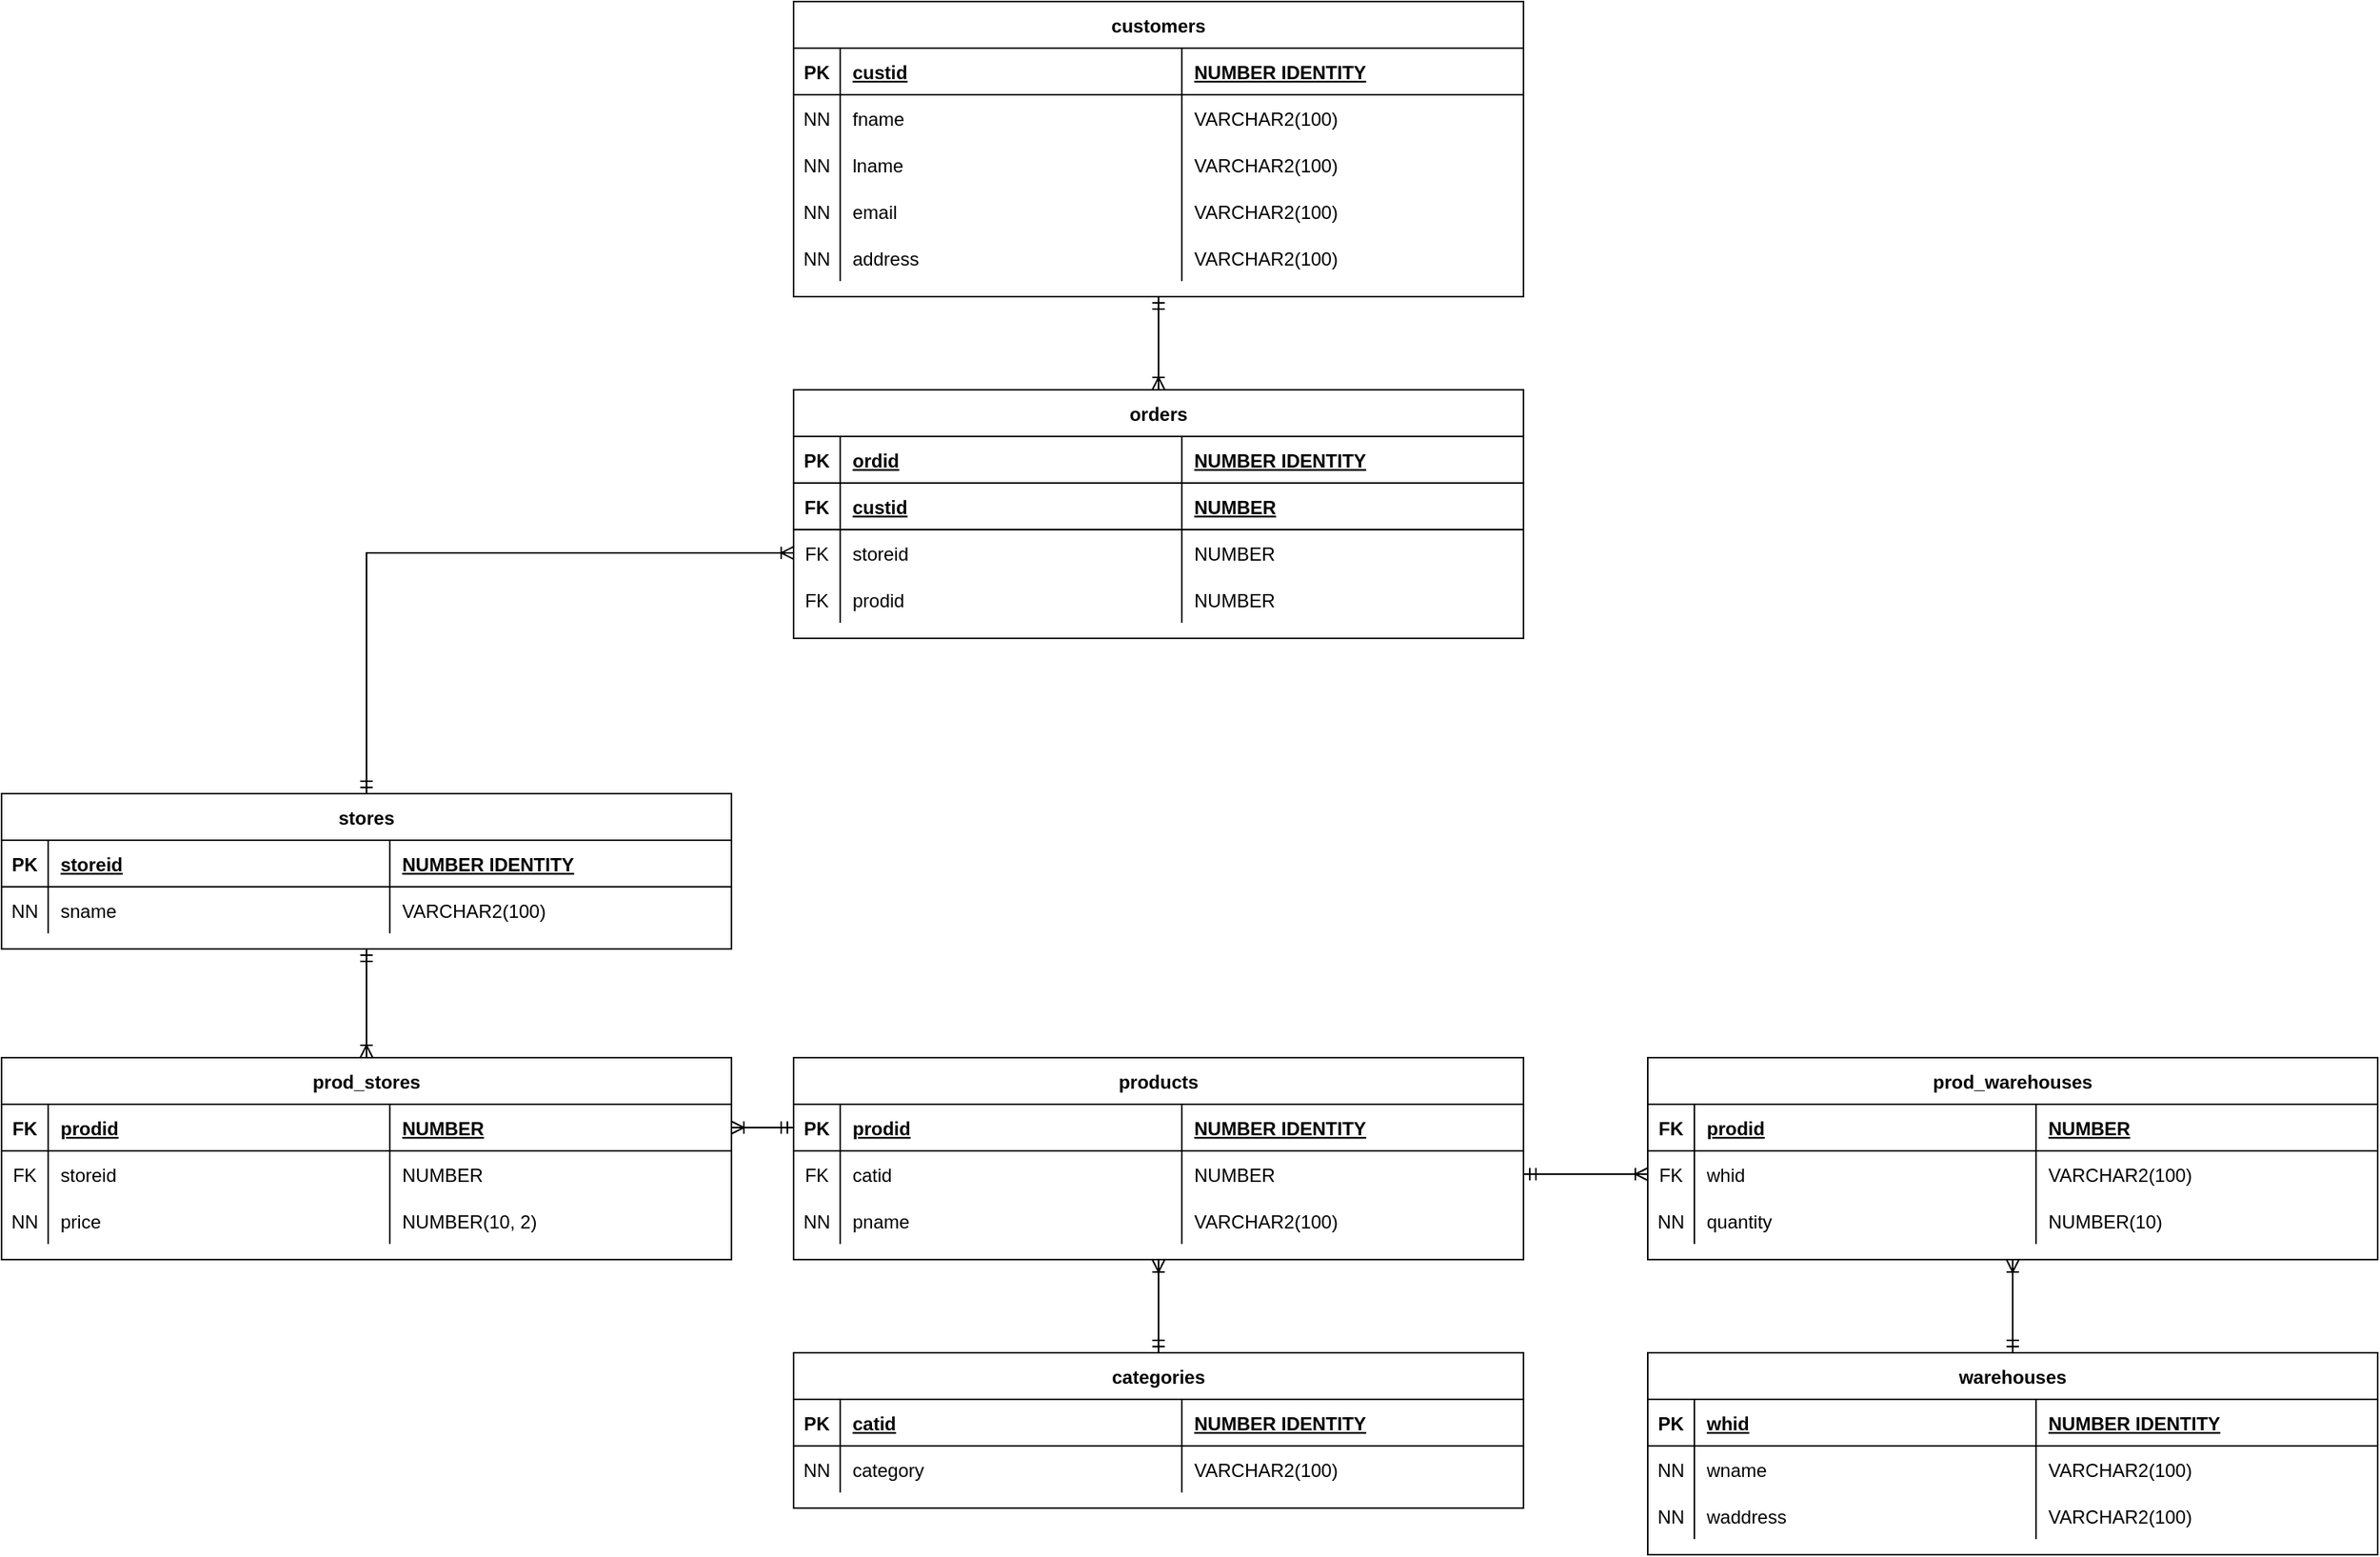 <mxfile version="22.0.8" type="device">
  <diagram id="R2lEEEUBdFMjLlhIrx00" name="Page-1">
    <mxGraphModel dx="2204" dy="1768" grid="1" gridSize="10" guides="1" tooltips="1" connect="1" arrows="1" fold="1" page="1" pageScale="1" pageWidth="850" pageHeight="1100" math="0" shadow="0" extFonts="Permanent Marker^https://fonts.googleapis.com/css?family=Permanent+Marker">
      <root>
        <mxCell id="0" />
        <mxCell id="1" parent="0" />
        <mxCell id="0XuRi4n_2cqAe13QLv23-188" style="edgeStyle=orthogonalEdgeStyle;rounded=0;orthogonalLoop=1;jettySize=auto;html=1;entryX=0.5;entryY=0;entryDx=0;entryDy=0;startArrow=ERmandOne;startFill=0;endArrow=ERoneToMany;endFill=0;" edge="1" parent="1" source="0XuRi4n_2cqAe13QLv23-1" target="0XuRi4n_2cqAe13QLv23-163">
          <mxGeometry relative="1" as="geometry" />
        </mxCell>
        <mxCell id="0XuRi4n_2cqAe13QLv23-1" value="customers" style="shape=table;startSize=30;container=1;collapsible=1;childLayout=tableLayout;fixedRows=1;rowLines=0;fontStyle=1;align=center;resizeLast=1;" vertex="1" parent="1">
          <mxGeometry x="200" y="-390" width="470" height="190" as="geometry" />
        </mxCell>
        <mxCell id="0XuRi4n_2cqAe13QLv23-2" value="" style="shape=partialRectangle;collapsible=0;dropTarget=0;pointerEvents=0;fillColor=none;points=[[0,0.5],[1,0.5]];portConstraint=eastwest;top=0;left=0;right=0;bottom=1;" vertex="1" parent="0XuRi4n_2cqAe13QLv23-1">
          <mxGeometry y="30" width="470" height="30" as="geometry" />
        </mxCell>
        <mxCell id="0XuRi4n_2cqAe13QLv23-3" value="PK" style="shape=partialRectangle;overflow=hidden;connectable=0;fillColor=none;top=0;left=0;bottom=0;right=0;fontStyle=1;" vertex="1" parent="0XuRi4n_2cqAe13QLv23-2">
          <mxGeometry width="30" height="30" as="geometry">
            <mxRectangle width="30" height="30" as="alternateBounds" />
          </mxGeometry>
        </mxCell>
        <mxCell id="0XuRi4n_2cqAe13QLv23-4" value="custid" style="shape=partialRectangle;overflow=hidden;connectable=0;fillColor=none;top=0;left=0;bottom=0;right=0;align=left;spacingLeft=6;fontStyle=5;" vertex="1" parent="0XuRi4n_2cqAe13QLv23-2">
          <mxGeometry x="30" width="220" height="30" as="geometry">
            <mxRectangle width="220" height="30" as="alternateBounds" />
          </mxGeometry>
        </mxCell>
        <mxCell id="0XuRi4n_2cqAe13QLv23-5" value="NUMBER IDENTITY" style="shape=partialRectangle;overflow=hidden;connectable=0;fillColor=none;top=0;left=0;bottom=0;right=0;align=left;spacingLeft=6;fontStyle=5;" vertex="1" parent="0XuRi4n_2cqAe13QLv23-2">
          <mxGeometry x="250" width="220" height="30" as="geometry">
            <mxRectangle width="220" height="30" as="alternateBounds" />
          </mxGeometry>
        </mxCell>
        <mxCell id="0XuRi4n_2cqAe13QLv23-6" value="" style="shape=partialRectangle;collapsible=0;dropTarget=0;pointerEvents=0;fillColor=none;points=[[0,0.5],[1,0.5]];portConstraint=eastwest;top=0;left=0;right=0;bottom=0;" vertex="1" parent="0XuRi4n_2cqAe13QLv23-1">
          <mxGeometry y="60" width="470" height="30" as="geometry" />
        </mxCell>
        <mxCell id="0XuRi4n_2cqAe13QLv23-7" value="NN" style="shape=partialRectangle;overflow=hidden;connectable=0;fillColor=none;top=0;left=0;bottom=0;right=0;" vertex="1" parent="0XuRi4n_2cqAe13QLv23-6">
          <mxGeometry width="30" height="30" as="geometry">
            <mxRectangle width="30" height="30" as="alternateBounds" />
          </mxGeometry>
        </mxCell>
        <mxCell id="0XuRi4n_2cqAe13QLv23-8" value="fname" style="shape=partialRectangle;overflow=hidden;connectable=0;fillColor=none;top=0;left=0;bottom=0;right=0;align=left;spacingLeft=6;" vertex="1" parent="0XuRi4n_2cqAe13QLv23-6">
          <mxGeometry x="30" width="220" height="30" as="geometry">
            <mxRectangle width="220" height="30" as="alternateBounds" />
          </mxGeometry>
        </mxCell>
        <mxCell id="0XuRi4n_2cqAe13QLv23-9" value="VARCHAR2(100)" style="shape=partialRectangle;overflow=hidden;connectable=0;fillColor=none;top=0;left=0;bottom=0;right=0;align=left;spacingLeft=6;" vertex="1" parent="0XuRi4n_2cqAe13QLv23-6">
          <mxGeometry x="250" width="220" height="30" as="geometry">
            <mxRectangle width="220" height="30" as="alternateBounds" />
          </mxGeometry>
        </mxCell>
        <mxCell id="0XuRi4n_2cqAe13QLv23-10" style="shape=partialRectangle;collapsible=0;dropTarget=0;pointerEvents=0;fillColor=none;points=[[0,0.5],[1,0.5]];portConstraint=eastwest;top=0;left=0;right=0;bottom=0;" vertex="1" parent="0XuRi4n_2cqAe13QLv23-1">
          <mxGeometry y="90" width="470" height="30" as="geometry" />
        </mxCell>
        <mxCell id="0XuRi4n_2cqAe13QLv23-11" value="NN" style="shape=partialRectangle;overflow=hidden;connectable=0;fillColor=none;top=0;left=0;bottom=0;right=0;" vertex="1" parent="0XuRi4n_2cqAe13QLv23-10">
          <mxGeometry width="30" height="30" as="geometry">
            <mxRectangle width="30" height="30" as="alternateBounds" />
          </mxGeometry>
        </mxCell>
        <mxCell id="0XuRi4n_2cqAe13QLv23-12" value="lname" style="shape=partialRectangle;overflow=hidden;connectable=0;fillColor=none;top=0;left=0;bottom=0;right=0;align=left;spacingLeft=6;" vertex="1" parent="0XuRi4n_2cqAe13QLv23-10">
          <mxGeometry x="30" width="220" height="30" as="geometry">
            <mxRectangle width="220" height="30" as="alternateBounds" />
          </mxGeometry>
        </mxCell>
        <mxCell id="0XuRi4n_2cqAe13QLv23-13" value="VARCHAR2(100)" style="shape=partialRectangle;overflow=hidden;connectable=0;fillColor=none;top=0;left=0;bottom=0;right=0;align=left;spacingLeft=6;" vertex="1" parent="0XuRi4n_2cqAe13QLv23-10">
          <mxGeometry x="250" width="220" height="30" as="geometry">
            <mxRectangle width="220" height="30" as="alternateBounds" />
          </mxGeometry>
        </mxCell>
        <mxCell id="0XuRi4n_2cqAe13QLv23-14" style="shape=partialRectangle;collapsible=0;dropTarget=0;pointerEvents=0;fillColor=none;points=[[0,0.5],[1,0.5]];portConstraint=eastwest;top=0;left=0;right=0;bottom=0;" vertex="1" parent="0XuRi4n_2cqAe13QLv23-1">
          <mxGeometry y="120" width="470" height="30" as="geometry" />
        </mxCell>
        <mxCell id="0XuRi4n_2cqAe13QLv23-15" value="NN" style="shape=partialRectangle;overflow=hidden;connectable=0;fillColor=none;top=0;left=0;bottom=0;right=0;" vertex="1" parent="0XuRi4n_2cqAe13QLv23-14">
          <mxGeometry width="30" height="30" as="geometry">
            <mxRectangle width="30" height="30" as="alternateBounds" />
          </mxGeometry>
        </mxCell>
        <mxCell id="0XuRi4n_2cqAe13QLv23-16" value="email" style="shape=partialRectangle;overflow=hidden;connectable=0;fillColor=none;top=0;left=0;bottom=0;right=0;align=left;spacingLeft=6;" vertex="1" parent="0XuRi4n_2cqAe13QLv23-14">
          <mxGeometry x="30" width="220" height="30" as="geometry">
            <mxRectangle width="220" height="30" as="alternateBounds" />
          </mxGeometry>
        </mxCell>
        <mxCell id="0XuRi4n_2cqAe13QLv23-17" value="VARCHAR2(100)" style="shape=partialRectangle;overflow=hidden;connectable=0;fillColor=none;top=0;left=0;bottom=0;right=0;align=left;spacingLeft=6;" vertex="1" parent="0XuRi4n_2cqAe13QLv23-14">
          <mxGeometry x="250" width="220" height="30" as="geometry">
            <mxRectangle width="220" height="30" as="alternateBounds" />
          </mxGeometry>
        </mxCell>
        <mxCell id="0XuRi4n_2cqAe13QLv23-18" style="shape=partialRectangle;collapsible=0;dropTarget=0;pointerEvents=0;fillColor=none;points=[[0,0.5],[1,0.5]];portConstraint=eastwest;top=0;left=0;right=0;bottom=0;" vertex="1" parent="0XuRi4n_2cqAe13QLv23-1">
          <mxGeometry y="150" width="470" height="30" as="geometry" />
        </mxCell>
        <mxCell id="0XuRi4n_2cqAe13QLv23-19" value="NN" style="shape=partialRectangle;overflow=hidden;connectable=0;fillColor=none;top=0;left=0;bottom=0;right=0;" vertex="1" parent="0XuRi4n_2cqAe13QLv23-18">
          <mxGeometry width="30" height="30" as="geometry">
            <mxRectangle width="30" height="30" as="alternateBounds" />
          </mxGeometry>
        </mxCell>
        <mxCell id="0XuRi4n_2cqAe13QLv23-20" value="address" style="shape=partialRectangle;overflow=hidden;connectable=0;fillColor=none;top=0;left=0;bottom=0;right=0;align=left;spacingLeft=6;" vertex="1" parent="0XuRi4n_2cqAe13QLv23-18">
          <mxGeometry x="30" width="220" height="30" as="geometry">
            <mxRectangle width="220" height="30" as="alternateBounds" />
          </mxGeometry>
        </mxCell>
        <mxCell id="0XuRi4n_2cqAe13QLv23-21" value="VARCHAR2(100)" style="shape=partialRectangle;overflow=hidden;connectable=0;fillColor=none;top=0;left=0;bottom=0;right=0;align=left;spacingLeft=6;" vertex="1" parent="0XuRi4n_2cqAe13QLv23-18">
          <mxGeometry x="250" width="220" height="30" as="geometry">
            <mxRectangle width="220" height="30" as="alternateBounds" />
          </mxGeometry>
        </mxCell>
        <mxCell id="0XuRi4n_2cqAe13QLv23-22" value="products" style="shape=table;startSize=30;container=1;collapsible=1;childLayout=tableLayout;fixedRows=1;rowLines=0;fontStyle=1;align=center;resizeLast=1;" vertex="1" parent="1">
          <mxGeometry x="200" y="290" width="470" height="130" as="geometry" />
        </mxCell>
        <mxCell id="0XuRi4n_2cqAe13QLv23-23" value="" style="shape=partialRectangle;collapsible=0;dropTarget=0;pointerEvents=0;fillColor=none;points=[[0,0.5],[1,0.5]];portConstraint=eastwest;top=0;left=0;right=0;bottom=1;" vertex="1" parent="0XuRi4n_2cqAe13QLv23-22">
          <mxGeometry y="30" width="470" height="30" as="geometry" />
        </mxCell>
        <mxCell id="0XuRi4n_2cqAe13QLv23-24" value="PK" style="shape=partialRectangle;overflow=hidden;connectable=0;fillColor=none;top=0;left=0;bottom=0;right=0;fontStyle=1;" vertex="1" parent="0XuRi4n_2cqAe13QLv23-23">
          <mxGeometry width="30" height="30" as="geometry">
            <mxRectangle width="30" height="30" as="alternateBounds" />
          </mxGeometry>
        </mxCell>
        <mxCell id="0XuRi4n_2cqAe13QLv23-25" value="prodid" style="shape=partialRectangle;overflow=hidden;connectable=0;fillColor=none;top=0;left=0;bottom=0;right=0;align=left;spacingLeft=6;fontStyle=5;" vertex="1" parent="0XuRi4n_2cqAe13QLv23-23">
          <mxGeometry x="30" width="220" height="30" as="geometry">
            <mxRectangle width="220" height="30" as="alternateBounds" />
          </mxGeometry>
        </mxCell>
        <mxCell id="0XuRi4n_2cqAe13QLv23-26" value="NUMBER IDENTITY" style="shape=partialRectangle;overflow=hidden;connectable=0;fillColor=none;top=0;left=0;bottom=0;right=0;align=left;spacingLeft=6;fontStyle=5;" vertex="1" parent="0XuRi4n_2cqAe13QLv23-23">
          <mxGeometry x="250" width="220" height="30" as="geometry">
            <mxRectangle width="220" height="30" as="alternateBounds" />
          </mxGeometry>
        </mxCell>
        <mxCell id="0XuRi4n_2cqAe13QLv23-27" value="" style="shape=partialRectangle;collapsible=0;dropTarget=0;pointerEvents=0;fillColor=none;points=[[0,0.5],[1,0.5]];portConstraint=eastwest;top=0;left=0;right=0;bottom=0;" vertex="1" parent="0XuRi4n_2cqAe13QLv23-22">
          <mxGeometry y="60" width="470" height="30" as="geometry" />
        </mxCell>
        <mxCell id="0XuRi4n_2cqAe13QLv23-28" value="FK" style="shape=partialRectangle;overflow=hidden;connectable=0;fillColor=none;top=0;left=0;bottom=0;right=0;" vertex="1" parent="0XuRi4n_2cqAe13QLv23-27">
          <mxGeometry width="30" height="30" as="geometry">
            <mxRectangle width="30" height="30" as="alternateBounds" />
          </mxGeometry>
        </mxCell>
        <mxCell id="0XuRi4n_2cqAe13QLv23-29" value="catid" style="shape=partialRectangle;overflow=hidden;connectable=0;fillColor=none;top=0;left=0;bottom=0;right=0;align=left;spacingLeft=6;" vertex="1" parent="0XuRi4n_2cqAe13QLv23-27">
          <mxGeometry x="30" width="220" height="30" as="geometry">
            <mxRectangle width="220" height="30" as="alternateBounds" />
          </mxGeometry>
        </mxCell>
        <mxCell id="0XuRi4n_2cqAe13QLv23-30" value="NUMBER" style="shape=partialRectangle;overflow=hidden;connectable=0;fillColor=none;top=0;left=0;bottom=0;right=0;align=left;spacingLeft=6;" vertex="1" parent="0XuRi4n_2cqAe13QLv23-27">
          <mxGeometry x="250" width="220" height="30" as="geometry">
            <mxRectangle width="220" height="30" as="alternateBounds" />
          </mxGeometry>
        </mxCell>
        <mxCell id="0XuRi4n_2cqAe13QLv23-31" style="shape=partialRectangle;collapsible=0;dropTarget=0;pointerEvents=0;fillColor=none;points=[[0,0.5],[1,0.5]];portConstraint=eastwest;top=0;left=0;right=0;bottom=0;" vertex="1" parent="0XuRi4n_2cqAe13QLv23-22">
          <mxGeometry y="90" width="470" height="30" as="geometry" />
        </mxCell>
        <mxCell id="0XuRi4n_2cqAe13QLv23-32" value="NN" style="shape=partialRectangle;overflow=hidden;connectable=0;fillColor=none;top=0;left=0;bottom=0;right=0;" vertex="1" parent="0XuRi4n_2cqAe13QLv23-31">
          <mxGeometry width="30" height="30" as="geometry">
            <mxRectangle width="30" height="30" as="alternateBounds" />
          </mxGeometry>
        </mxCell>
        <mxCell id="0XuRi4n_2cqAe13QLv23-33" value="pname" style="shape=partialRectangle;overflow=hidden;connectable=0;fillColor=none;top=0;left=0;bottom=0;right=0;align=left;spacingLeft=6;" vertex="1" parent="0XuRi4n_2cqAe13QLv23-31">
          <mxGeometry x="30" width="220" height="30" as="geometry">
            <mxRectangle width="220" height="30" as="alternateBounds" />
          </mxGeometry>
        </mxCell>
        <mxCell id="0XuRi4n_2cqAe13QLv23-34" value="VARCHAR2(100)" style="shape=partialRectangle;overflow=hidden;connectable=0;fillColor=none;top=0;left=0;bottom=0;right=0;align=left;spacingLeft=6;" vertex="1" parent="0XuRi4n_2cqAe13QLv23-31">
          <mxGeometry x="250" width="220" height="30" as="geometry">
            <mxRectangle width="220" height="30" as="alternateBounds" />
          </mxGeometry>
        </mxCell>
        <mxCell id="0XuRi4n_2cqAe13QLv23-43" value="categories" style="shape=table;startSize=30;container=1;collapsible=1;childLayout=tableLayout;fixedRows=1;rowLines=0;fontStyle=1;align=center;resizeLast=1;" vertex="1" parent="1">
          <mxGeometry x="200" y="480" width="470" height="100" as="geometry" />
        </mxCell>
        <mxCell id="0XuRi4n_2cqAe13QLv23-44" value="" style="shape=partialRectangle;collapsible=0;dropTarget=0;pointerEvents=0;fillColor=none;points=[[0,0.5],[1,0.5]];portConstraint=eastwest;top=0;left=0;right=0;bottom=1;" vertex="1" parent="0XuRi4n_2cqAe13QLv23-43">
          <mxGeometry y="30" width="470" height="30" as="geometry" />
        </mxCell>
        <mxCell id="0XuRi4n_2cqAe13QLv23-45" value="PK" style="shape=partialRectangle;overflow=hidden;connectable=0;fillColor=none;top=0;left=0;bottom=0;right=0;fontStyle=1;" vertex="1" parent="0XuRi4n_2cqAe13QLv23-44">
          <mxGeometry width="30" height="30" as="geometry">
            <mxRectangle width="30" height="30" as="alternateBounds" />
          </mxGeometry>
        </mxCell>
        <mxCell id="0XuRi4n_2cqAe13QLv23-46" value="catid" style="shape=partialRectangle;overflow=hidden;connectable=0;fillColor=none;top=0;left=0;bottom=0;right=0;align=left;spacingLeft=6;fontStyle=5;" vertex="1" parent="0XuRi4n_2cqAe13QLv23-44">
          <mxGeometry x="30" width="220" height="30" as="geometry">
            <mxRectangle width="220" height="30" as="alternateBounds" />
          </mxGeometry>
        </mxCell>
        <mxCell id="0XuRi4n_2cqAe13QLv23-47" value="NUMBER IDENTITY" style="shape=partialRectangle;overflow=hidden;connectable=0;fillColor=none;top=0;left=0;bottom=0;right=0;align=left;spacingLeft=6;fontStyle=5;" vertex="1" parent="0XuRi4n_2cqAe13QLv23-44">
          <mxGeometry x="250" width="220" height="30" as="geometry">
            <mxRectangle width="220" height="30" as="alternateBounds" />
          </mxGeometry>
        </mxCell>
        <mxCell id="0XuRi4n_2cqAe13QLv23-48" value="" style="shape=partialRectangle;collapsible=0;dropTarget=0;pointerEvents=0;fillColor=none;points=[[0,0.5],[1,0.5]];portConstraint=eastwest;top=0;left=0;right=0;bottom=0;" vertex="1" parent="0XuRi4n_2cqAe13QLv23-43">
          <mxGeometry y="60" width="470" height="30" as="geometry" />
        </mxCell>
        <mxCell id="0XuRi4n_2cqAe13QLv23-49" value="NN" style="shape=partialRectangle;overflow=hidden;connectable=0;fillColor=none;top=0;left=0;bottom=0;right=0;" vertex="1" parent="0XuRi4n_2cqAe13QLv23-48">
          <mxGeometry width="30" height="30" as="geometry">
            <mxRectangle width="30" height="30" as="alternateBounds" />
          </mxGeometry>
        </mxCell>
        <mxCell id="0XuRi4n_2cqAe13QLv23-50" value="category" style="shape=partialRectangle;overflow=hidden;connectable=0;fillColor=none;top=0;left=0;bottom=0;right=0;align=left;spacingLeft=6;" vertex="1" parent="0XuRi4n_2cqAe13QLv23-48">
          <mxGeometry x="30" width="220" height="30" as="geometry">
            <mxRectangle width="220" height="30" as="alternateBounds" />
          </mxGeometry>
        </mxCell>
        <mxCell id="0XuRi4n_2cqAe13QLv23-51" value="VARCHAR2(100)" style="shape=partialRectangle;overflow=hidden;connectable=0;fillColor=none;top=0;left=0;bottom=0;right=0;align=left;spacingLeft=6;" vertex="1" parent="0XuRi4n_2cqAe13QLv23-48">
          <mxGeometry x="250" width="220" height="30" as="geometry">
            <mxRectangle width="220" height="30" as="alternateBounds" />
          </mxGeometry>
        </mxCell>
        <mxCell id="0XuRi4n_2cqAe13QLv23-65" style="edgeStyle=orthogonalEdgeStyle;rounded=0;orthogonalLoop=1;jettySize=auto;html=1;entryX=0.5;entryY=1;entryDx=0;entryDy=0;startArrow=ERmandOne;startFill=0;endArrow=ERoneToMany;endFill=0;exitX=0.5;exitY=0;exitDx=0;exitDy=0;" edge="1" parent="1" source="0XuRi4n_2cqAe13QLv23-43" target="0XuRi4n_2cqAe13QLv23-22">
          <mxGeometry relative="1" as="geometry" />
        </mxCell>
        <mxCell id="0XuRi4n_2cqAe13QLv23-195" style="edgeStyle=orthogonalEdgeStyle;rounded=0;orthogonalLoop=1;jettySize=auto;html=1;entryX=0;entryY=0.5;entryDx=0;entryDy=0;endArrow=ERoneToMany;endFill=0;startArrow=ERmandOne;startFill=0;entryPerimeter=0;" edge="1" parent="1" source="0XuRi4n_2cqAe13QLv23-87" target="0XuRi4n_2cqAe13QLv23-168">
          <mxGeometry relative="1" as="geometry" />
        </mxCell>
        <mxCell id="0XuRi4n_2cqAe13QLv23-87" value="stores" style="shape=table;startSize=30;container=1;collapsible=1;childLayout=tableLayout;fixedRows=1;rowLines=0;fontStyle=1;align=center;resizeLast=1;" vertex="1" parent="1">
          <mxGeometry x="-310" y="120" width="470" height="100" as="geometry" />
        </mxCell>
        <mxCell id="0XuRi4n_2cqAe13QLv23-88" value="" style="shape=partialRectangle;collapsible=0;dropTarget=0;pointerEvents=0;fillColor=none;points=[[0,0.5],[1,0.5]];portConstraint=eastwest;top=0;left=0;right=0;bottom=1;" vertex="1" parent="0XuRi4n_2cqAe13QLv23-87">
          <mxGeometry y="30" width="470" height="30" as="geometry" />
        </mxCell>
        <mxCell id="0XuRi4n_2cqAe13QLv23-89" value="PK" style="shape=partialRectangle;overflow=hidden;connectable=0;fillColor=none;top=0;left=0;bottom=0;right=0;fontStyle=1;" vertex="1" parent="0XuRi4n_2cqAe13QLv23-88">
          <mxGeometry width="30" height="30" as="geometry">
            <mxRectangle width="30" height="30" as="alternateBounds" />
          </mxGeometry>
        </mxCell>
        <mxCell id="0XuRi4n_2cqAe13QLv23-90" value="storeid" style="shape=partialRectangle;overflow=hidden;connectable=0;fillColor=none;top=0;left=0;bottom=0;right=0;align=left;spacingLeft=6;fontStyle=5;" vertex="1" parent="0XuRi4n_2cqAe13QLv23-88">
          <mxGeometry x="30" width="220" height="30" as="geometry">
            <mxRectangle width="220" height="30" as="alternateBounds" />
          </mxGeometry>
        </mxCell>
        <mxCell id="0XuRi4n_2cqAe13QLv23-91" value="NUMBER IDENTITY" style="shape=partialRectangle;overflow=hidden;connectable=0;fillColor=none;top=0;left=0;bottom=0;right=0;align=left;spacingLeft=6;fontStyle=5;" vertex="1" parent="0XuRi4n_2cqAe13QLv23-88">
          <mxGeometry x="250" width="220" height="30" as="geometry">
            <mxRectangle width="220" height="30" as="alternateBounds" />
          </mxGeometry>
        </mxCell>
        <mxCell id="0XuRi4n_2cqAe13QLv23-92" value="" style="shape=partialRectangle;collapsible=0;dropTarget=0;pointerEvents=0;fillColor=none;points=[[0,0.5],[1,0.5]];portConstraint=eastwest;top=0;left=0;right=0;bottom=0;" vertex="1" parent="0XuRi4n_2cqAe13QLv23-87">
          <mxGeometry y="60" width="470" height="30" as="geometry" />
        </mxCell>
        <mxCell id="0XuRi4n_2cqAe13QLv23-93" value="NN" style="shape=partialRectangle;overflow=hidden;connectable=0;fillColor=none;top=0;left=0;bottom=0;right=0;" vertex="1" parent="0XuRi4n_2cqAe13QLv23-92">
          <mxGeometry width="30" height="30" as="geometry">
            <mxRectangle width="30" height="30" as="alternateBounds" />
          </mxGeometry>
        </mxCell>
        <mxCell id="0XuRi4n_2cqAe13QLv23-94" value="sname" style="shape=partialRectangle;overflow=hidden;connectable=0;fillColor=none;top=0;left=0;bottom=0;right=0;align=left;spacingLeft=6;" vertex="1" parent="0XuRi4n_2cqAe13QLv23-92">
          <mxGeometry x="30" width="220" height="30" as="geometry">
            <mxRectangle width="220" height="30" as="alternateBounds" />
          </mxGeometry>
        </mxCell>
        <mxCell id="0XuRi4n_2cqAe13QLv23-95" value="VARCHAR2(100)" style="shape=partialRectangle;overflow=hidden;connectable=0;fillColor=none;top=0;left=0;bottom=0;right=0;align=left;spacingLeft=6;" vertex="1" parent="0XuRi4n_2cqAe13QLv23-92">
          <mxGeometry x="250" width="220" height="30" as="geometry">
            <mxRectangle width="220" height="30" as="alternateBounds" />
          </mxGeometry>
        </mxCell>
        <mxCell id="0XuRi4n_2cqAe13QLv23-108" value="prod_stores" style="shape=table;startSize=30;container=1;collapsible=1;childLayout=tableLayout;fixedRows=1;rowLines=0;fontStyle=1;align=center;resizeLast=1;" vertex="1" parent="1">
          <mxGeometry x="-310" y="290" width="470" height="130" as="geometry" />
        </mxCell>
        <mxCell id="0XuRi4n_2cqAe13QLv23-109" value="" style="shape=partialRectangle;collapsible=0;dropTarget=0;pointerEvents=0;fillColor=none;points=[[0,0.5],[1,0.5]];portConstraint=eastwest;top=0;left=0;right=0;bottom=1;" vertex="1" parent="0XuRi4n_2cqAe13QLv23-108">
          <mxGeometry y="30" width="470" height="30" as="geometry" />
        </mxCell>
        <mxCell id="0XuRi4n_2cqAe13QLv23-110" value="FK" style="shape=partialRectangle;overflow=hidden;connectable=0;fillColor=none;top=0;left=0;bottom=0;right=0;fontStyle=1;" vertex="1" parent="0XuRi4n_2cqAe13QLv23-109">
          <mxGeometry width="30" height="30" as="geometry">
            <mxRectangle width="30" height="30" as="alternateBounds" />
          </mxGeometry>
        </mxCell>
        <mxCell id="0XuRi4n_2cqAe13QLv23-111" value="prodid" style="shape=partialRectangle;overflow=hidden;connectable=0;fillColor=none;top=0;left=0;bottom=0;right=0;align=left;spacingLeft=6;fontStyle=5;" vertex="1" parent="0XuRi4n_2cqAe13QLv23-109">
          <mxGeometry x="30" width="220" height="30" as="geometry">
            <mxRectangle width="220" height="30" as="alternateBounds" />
          </mxGeometry>
        </mxCell>
        <mxCell id="0XuRi4n_2cqAe13QLv23-112" value="NUMBER" style="shape=partialRectangle;overflow=hidden;connectable=0;fillColor=none;top=0;left=0;bottom=0;right=0;align=left;spacingLeft=6;fontStyle=5;" vertex="1" parent="0XuRi4n_2cqAe13QLv23-109">
          <mxGeometry x="250" width="220" height="30" as="geometry">
            <mxRectangle width="220" height="30" as="alternateBounds" />
          </mxGeometry>
        </mxCell>
        <mxCell id="0XuRi4n_2cqAe13QLv23-113" value="" style="shape=partialRectangle;collapsible=0;dropTarget=0;pointerEvents=0;fillColor=none;points=[[0,0.5],[1,0.5]];portConstraint=eastwest;top=0;left=0;right=0;bottom=0;" vertex="1" parent="0XuRi4n_2cqAe13QLv23-108">
          <mxGeometry y="60" width="470" height="30" as="geometry" />
        </mxCell>
        <mxCell id="0XuRi4n_2cqAe13QLv23-114" value="FK" style="shape=partialRectangle;overflow=hidden;connectable=0;fillColor=none;top=0;left=0;bottom=0;right=0;" vertex="1" parent="0XuRi4n_2cqAe13QLv23-113">
          <mxGeometry width="30" height="30" as="geometry">
            <mxRectangle width="30" height="30" as="alternateBounds" />
          </mxGeometry>
        </mxCell>
        <mxCell id="0XuRi4n_2cqAe13QLv23-115" value="storeid" style="shape=partialRectangle;overflow=hidden;connectable=0;fillColor=none;top=0;left=0;bottom=0;right=0;align=left;spacingLeft=6;" vertex="1" parent="0XuRi4n_2cqAe13QLv23-113">
          <mxGeometry x="30" width="220" height="30" as="geometry">
            <mxRectangle width="220" height="30" as="alternateBounds" />
          </mxGeometry>
        </mxCell>
        <mxCell id="0XuRi4n_2cqAe13QLv23-116" value="NUMBER" style="shape=partialRectangle;overflow=hidden;connectable=0;fillColor=none;top=0;left=0;bottom=0;right=0;align=left;spacingLeft=6;" vertex="1" parent="0XuRi4n_2cqAe13QLv23-113">
          <mxGeometry x="250" width="220" height="30" as="geometry">
            <mxRectangle width="220" height="30" as="alternateBounds" />
          </mxGeometry>
        </mxCell>
        <mxCell id="0XuRi4n_2cqAe13QLv23-117" style="shape=partialRectangle;collapsible=0;dropTarget=0;pointerEvents=0;fillColor=none;points=[[0,0.5],[1,0.5]];portConstraint=eastwest;top=0;left=0;right=0;bottom=0;" vertex="1" parent="0XuRi4n_2cqAe13QLv23-108">
          <mxGeometry y="90" width="470" height="30" as="geometry" />
        </mxCell>
        <mxCell id="0XuRi4n_2cqAe13QLv23-118" value="NN" style="shape=partialRectangle;overflow=hidden;connectable=0;fillColor=none;top=0;left=0;bottom=0;right=0;" vertex="1" parent="0XuRi4n_2cqAe13QLv23-117">
          <mxGeometry width="30" height="30" as="geometry">
            <mxRectangle width="30" height="30" as="alternateBounds" />
          </mxGeometry>
        </mxCell>
        <mxCell id="0XuRi4n_2cqAe13QLv23-119" value="price" style="shape=partialRectangle;overflow=hidden;connectable=0;fillColor=none;top=0;left=0;bottom=0;right=0;align=left;spacingLeft=6;" vertex="1" parent="0XuRi4n_2cqAe13QLv23-117">
          <mxGeometry x="30" width="220" height="30" as="geometry">
            <mxRectangle width="220" height="30" as="alternateBounds" />
          </mxGeometry>
        </mxCell>
        <mxCell id="0XuRi4n_2cqAe13QLv23-120" value="NUMBER(10, 2)" style="shape=partialRectangle;overflow=hidden;connectable=0;fillColor=none;top=0;left=0;bottom=0;right=0;align=left;spacingLeft=6;" vertex="1" parent="0XuRi4n_2cqAe13QLv23-117">
          <mxGeometry x="250" width="220" height="30" as="geometry">
            <mxRectangle width="220" height="30" as="alternateBounds" />
          </mxGeometry>
        </mxCell>
        <mxCell id="0XuRi4n_2cqAe13QLv23-121" style="edgeStyle=orthogonalEdgeStyle;rounded=0;orthogonalLoop=1;jettySize=auto;html=1;entryX=1;entryY=0.5;entryDx=0;entryDy=0;startArrow=ERmandOne;startFill=0;endArrow=ERoneToMany;endFill=0;" edge="1" parent="1" source="0XuRi4n_2cqAe13QLv23-23" target="0XuRi4n_2cqAe13QLv23-109">
          <mxGeometry relative="1" as="geometry" />
        </mxCell>
        <mxCell id="0XuRi4n_2cqAe13QLv23-123" style="edgeStyle=orthogonalEdgeStyle;rounded=0;orthogonalLoop=1;jettySize=auto;html=1;entryX=0.5;entryY=0;entryDx=0;entryDy=0;endArrow=ERoneToMany;endFill=0;startArrow=ERmandOne;startFill=0;exitX=0.5;exitY=1;exitDx=0;exitDy=0;" edge="1" parent="1" source="0XuRi4n_2cqAe13QLv23-87" target="0XuRi4n_2cqAe13QLv23-108">
          <mxGeometry relative="1" as="geometry" />
        </mxCell>
        <mxCell id="0XuRi4n_2cqAe13QLv23-124" value="warehouses" style="shape=table;startSize=30;container=1;collapsible=1;childLayout=tableLayout;fixedRows=1;rowLines=0;fontStyle=1;align=center;resizeLast=1;" vertex="1" parent="1">
          <mxGeometry x="750" y="480" width="470" height="130" as="geometry" />
        </mxCell>
        <mxCell id="0XuRi4n_2cqAe13QLv23-125" value="" style="shape=partialRectangle;collapsible=0;dropTarget=0;pointerEvents=0;fillColor=none;points=[[0,0.5],[1,0.5]];portConstraint=eastwest;top=0;left=0;right=0;bottom=1;" vertex="1" parent="0XuRi4n_2cqAe13QLv23-124">
          <mxGeometry y="30" width="470" height="30" as="geometry" />
        </mxCell>
        <mxCell id="0XuRi4n_2cqAe13QLv23-126" value="PK" style="shape=partialRectangle;overflow=hidden;connectable=0;fillColor=none;top=0;left=0;bottom=0;right=0;fontStyle=1;" vertex="1" parent="0XuRi4n_2cqAe13QLv23-125">
          <mxGeometry width="30" height="30" as="geometry">
            <mxRectangle width="30" height="30" as="alternateBounds" />
          </mxGeometry>
        </mxCell>
        <mxCell id="0XuRi4n_2cqAe13QLv23-127" value="whid" style="shape=partialRectangle;overflow=hidden;connectable=0;fillColor=none;top=0;left=0;bottom=0;right=0;align=left;spacingLeft=6;fontStyle=5;" vertex="1" parent="0XuRi4n_2cqAe13QLv23-125">
          <mxGeometry x="30" width="220" height="30" as="geometry">
            <mxRectangle width="220" height="30" as="alternateBounds" />
          </mxGeometry>
        </mxCell>
        <mxCell id="0XuRi4n_2cqAe13QLv23-128" value="NUMBER IDENTITY" style="shape=partialRectangle;overflow=hidden;connectable=0;fillColor=none;top=0;left=0;bottom=0;right=0;align=left;spacingLeft=6;fontStyle=5;" vertex="1" parent="0XuRi4n_2cqAe13QLv23-125">
          <mxGeometry x="250" width="220" height="30" as="geometry">
            <mxRectangle width="220" height="30" as="alternateBounds" />
          </mxGeometry>
        </mxCell>
        <mxCell id="0XuRi4n_2cqAe13QLv23-129" value="" style="shape=partialRectangle;collapsible=0;dropTarget=0;pointerEvents=0;fillColor=none;points=[[0,0.5],[1,0.5]];portConstraint=eastwest;top=0;left=0;right=0;bottom=0;" vertex="1" parent="0XuRi4n_2cqAe13QLv23-124">
          <mxGeometry y="60" width="470" height="30" as="geometry" />
        </mxCell>
        <mxCell id="0XuRi4n_2cqAe13QLv23-130" value="NN" style="shape=partialRectangle;overflow=hidden;connectable=0;fillColor=none;top=0;left=0;bottom=0;right=0;" vertex="1" parent="0XuRi4n_2cqAe13QLv23-129">
          <mxGeometry width="30" height="30" as="geometry">
            <mxRectangle width="30" height="30" as="alternateBounds" />
          </mxGeometry>
        </mxCell>
        <mxCell id="0XuRi4n_2cqAe13QLv23-131" value="wname" style="shape=partialRectangle;overflow=hidden;connectable=0;fillColor=none;top=0;left=0;bottom=0;right=0;align=left;spacingLeft=6;" vertex="1" parent="0XuRi4n_2cqAe13QLv23-129">
          <mxGeometry x="30" width="220" height="30" as="geometry">
            <mxRectangle width="220" height="30" as="alternateBounds" />
          </mxGeometry>
        </mxCell>
        <mxCell id="0XuRi4n_2cqAe13QLv23-132" value="VARCHAR2(100)" style="shape=partialRectangle;overflow=hidden;connectable=0;fillColor=none;top=0;left=0;bottom=0;right=0;align=left;spacingLeft=6;" vertex="1" parent="0XuRi4n_2cqAe13QLv23-129">
          <mxGeometry x="250" width="220" height="30" as="geometry">
            <mxRectangle width="220" height="30" as="alternateBounds" />
          </mxGeometry>
        </mxCell>
        <mxCell id="0XuRi4n_2cqAe13QLv23-133" style="shape=partialRectangle;collapsible=0;dropTarget=0;pointerEvents=0;fillColor=none;points=[[0,0.5],[1,0.5]];portConstraint=eastwest;top=0;left=0;right=0;bottom=0;" vertex="1" parent="0XuRi4n_2cqAe13QLv23-124">
          <mxGeometry y="90" width="470" height="30" as="geometry" />
        </mxCell>
        <mxCell id="0XuRi4n_2cqAe13QLv23-134" value="NN" style="shape=partialRectangle;overflow=hidden;connectable=0;fillColor=none;top=0;left=0;bottom=0;right=0;" vertex="1" parent="0XuRi4n_2cqAe13QLv23-133">
          <mxGeometry width="30" height="30" as="geometry">
            <mxRectangle width="30" height="30" as="alternateBounds" />
          </mxGeometry>
        </mxCell>
        <mxCell id="0XuRi4n_2cqAe13QLv23-135" value="waddress" style="shape=partialRectangle;overflow=hidden;connectable=0;fillColor=none;top=0;left=0;bottom=0;right=0;align=left;spacingLeft=6;" vertex="1" parent="0XuRi4n_2cqAe13QLv23-133">
          <mxGeometry x="30" width="220" height="30" as="geometry">
            <mxRectangle width="220" height="30" as="alternateBounds" />
          </mxGeometry>
        </mxCell>
        <mxCell id="0XuRi4n_2cqAe13QLv23-136" value="VARCHAR2(100)" style="shape=partialRectangle;overflow=hidden;connectable=0;fillColor=none;top=0;left=0;bottom=0;right=0;align=left;spacingLeft=6;" vertex="1" parent="0XuRi4n_2cqAe13QLv23-133">
          <mxGeometry x="250" width="220" height="30" as="geometry">
            <mxRectangle width="220" height="30" as="alternateBounds" />
          </mxGeometry>
        </mxCell>
        <mxCell id="0XuRi4n_2cqAe13QLv23-190" style="edgeStyle=orthogonalEdgeStyle;rounded=0;orthogonalLoop=1;jettySize=auto;html=1;entryX=0.5;entryY=0;entryDx=0;entryDy=0;endArrow=ERmandOne;endFill=0;startArrow=ERoneToMany;startFill=0;" edge="1" parent="1" source="0XuRi4n_2cqAe13QLv23-146" target="0XuRi4n_2cqAe13QLv23-124">
          <mxGeometry relative="1" as="geometry" />
        </mxCell>
        <mxCell id="0XuRi4n_2cqAe13QLv23-146" value="prod_warehouses" style="shape=table;startSize=30;container=1;collapsible=1;childLayout=tableLayout;fixedRows=1;rowLines=0;fontStyle=1;align=center;resizeLast=1;" vertex="1" parent="1">
          <mxGeometry x="750" y="290" width="470" height="130" as="geometry" />
        </mxCell>
        <mxCell id="0XuRi4n_2cqAe13QLv23-147" value="" style="shape=partialRectangle;collapsible=0;dropTarget=0;pointerEvents=0;fillColor=none;points=[[0,0.5],[1,0.5]];portConstraint=eastwest;top=0;left=0;right=0;bottom=1;" vertex="1" parent="0XuRi4n_2cqAe13QLv23-146">
          <mxGeometry y="30" width="470" height="30" as="geometry" />
        </mxCell>
        <mxCell id="0XuRi4n_2cqAe13QLv23-148" value="FK" style="shape=partialRectangle;overflow=hidden;connectable=0;fillColor=none;top=0;left=0;bottom=0;right=0;fontStyle=1;" vertex="1" parent="0XuRi4n_2cqAe13QLv23-147">
          <mxGeometry width="30" height="30" as="geometry">
            <mxRectangle width="30" height="30" as="alternateBounds" />
          </mxGeometry>
        </mxCell>
        <mxCell id="0XuRi4n_2cqAe13QLv23-149" value="prodid" style="shape=partialRectangle;overflow=hidden;connectable=0;fillColor=none;top=0;left=0;bottom=0;right=0;align=left;spacingLeft=6;fontStyle=5;" vertex="1" parent="0XuRi4n_2cqAe13QLv23-147">
          <mxGeometry x="30" width="220" height="30" as="geometry">
            <mxRectangle width="220" height="30" as="alternateBounds" />
          </mxGeometry>
        </mxCell>
        <mxCell id="0XuRi4n_2cqAe13QLv23-150" value="NUMBER " style="shape=partialRectangle;overflow=hidden;connectable=0;fillColor=none;top=0;left=0;bottom=0;right=0;align=left;spacingLeft=6;fontStyle=5;" vertex="1" parent="0XuRi4n_2cqAe13QLv23-147">
          <mxGeometry x="250" width="220" height="30" as="geometry">
            <mxRectangle width="220" height="30" as="alternateBounds" />
          </mxGeometry>
        </mxCell>
        <mxCell id="0XuRi4n_2cqAe13QLv23-151" value="" style="shape=partialRectangle;collapsible=0;dropTarget=0;pointerEvents=0;fillColor=none;points=[[0,0.5],[1,0.5]];portConstraint=eastwest;top=0;left=0;right=0;bottom=0;" vertex="1" parent="0XuRi4n_2cqAe13QLv23-146">
          <mxGeometry y="60" width="470" height="30" as="geometry" />
        </mxCell>
        <mxCell id="0XuRi4n_2cqAe13QLv23-152" value="FK" style="shape=partialRectangle;overflow=hidden;connectable=0;fillColor=none;top=0;left=0;bottom=0;right=0;" vertex="1" parent="0XuRi4n_2cqAe13QLv23-151">
          <mxGeometry width="30" height="30" as="geometry">
            <mxRectangle width="30" height="30" as="alternateBounds" />
          </mxGeometry>
        </mxCell>
        <mxCell id="0XuRi4n_2cqAe13QLv23-153" value="whid" style="shape=partialRectangle;overflow=hidden;connectable=0;fillColor=none;top=0;left=0;bottom=0;right=0;align=left;spacingLeft=6;" vertex="1" parent="0XuRi4n_2cqAe13QLv23-151">
          <mxGeometry x="30" width="220" height="30" as="geometry">
            <mxRectangle width="220" height="30" as="alternateBounds" />
          </mxGeometry>
        </mxCell>
        <mxCell id="0XuRi4n_2cqAe13QLv23-154" value="VARCHAR2(100)" style="shape=partialRectangle;overflow=hidden;connectable=0;fillColor=none;top=0;left=0;bottom=0;right=0;align=left;spacingLeft=6;" vertex="1" parent="0XuRi4n_2cqAe13QLv23-151">
          <mxGeometry x="250" width="220" height="30" as="geometry">
            <mxRectangle width="220" height="30" as="alternateBounds" />
          </mxGeometry>
        </mxCell>
        <mxCell id="0XuRi4n_2cqAe13QLv23-155" style="shape=partialRectangle;collapsible=0;dropTarget=0;pointerEvents=0;fillColor=none;points=[[0,0.5],[1,0.5]];portConstraint=eastwest;top=0;left=0;right=0;bottom=0;" vertex="1" parent="0XuRi4n_2cqAe13QLv23-146">
          <mxGeometry y="90" width="470" height="30" as="geometry" />
        </mxCell>
        <mxCell id="0XuRi4n_2cqAe13QLv23-156" value="NN" style="shape=partialRectangle;overflow=hidden;connectable=0;fillColor=none;top=0;left=0;bottom=0;right=0;" vertex="1" parent="0XuRi4n_2cqAe13QLv23-155">
          <mxGeometry width="30" height="30" as="geometry">
            <mxRectangle width="30" height="30" as="alternateBounds" />
          </mxGeometry>
        </mxCell>
        <mxCell id="0XuRi4n_2cqAe13QLv23-157" value="quantity" style="shape=partialRectangle;overflow=hidden;connectable=0;fillColor=none;top=0;left=0;bottom=0;right=0;align=left;spacingLeft=6;" vertex="1" parent="0XuRi4n_2cqAe13QLv23-155">
          <mxGeometry x="30" width="220" height="30" as="geometry">
            <mxRectangle width="220" height="30" as="alternateBounds" />
          </mxGeometry>
        </mxCell>
        <mxCell id="0XuRi4n_2cqAe13QLv23-158" value="NUMBER(10)" style="shape=partialRectangle;overflow=hidden;connectable=0;fillColor=none;top=0;left=0;bottom=0;right=0;align=left;spacingLeft=6;" vertex="1" parent="0XuRi4n_2cqAe13QLv23-155">
          <mxGeometry x="250" width="220" height="30" as="geometry">
            <mxRectangle width="220" height="30" as="alternateBounds" />
          </mxGeometry>
        </mxCell>
        <mxCell id="0XuRi4n_2cqAe13QLv23-163" value="orders" style="shape=table;startSize=30;container=1;collapsible=1;childLayout=tableLayout;fixedRows=1;rowLines=0;fontStyle=1;align=center;resizeLast=1;" vertex="1" parent="1">
          <mxGeometry x="200" y="-140" width="470" height="160" as="geometry" />
        </mxCell>
        <mxCell id="0XuRi4n_2cqAe13QLv23-164" value="" style="shape=partialRectangle;collapsible=0;dropTarget=0;pointerEvents=0;fillColor=none;points=[[0,0.5],[1,0.5]];portConstraint=eastwest;top=0;left=0;right=0;bottom=1;" vertex="1" parent="0XuRi4n_2cqAe13QLv23-163">
          <mxGeometry y="30" width="470" height="30" as="geometry" />
        </mxCell>
        <mxCell id="0XuRi4n_2cqAe13QLv23-165" value="PK" style="shape=partialRectangle;overflow=hidden;connectable=0;fillColor=none;top=0;left=0;bottom=0;right=0;fontStyle=1;" vertex="1" parent="0XuRi4n_2cqAe13QLv23-164">
          <mxGeometry width="30" height="30" as="geometry">
            <mxRectangle width="30" height="30" as="alternateBounds" />
          </mxGeometry>
        </mxCell>
        <mxCell id="0XuRi4n_2cqAe13QLv23-166" value="ordid" style="shape=partialRectangle;overflow=hidden;connectable=0;fillColor=none;top=0;left=0;bottom=0;right=0;align=left;spacingLeft=6;fontStyle=5;" vertex="1" parent="0XuRi4n_2cqAe13QLv23-164">
          <mxGeometry x="30" width="220" height="30" as="geometry">
            <mxRectangle width="220" height="30" as="alternateBounds" />
          </mxGeometry>
        </mxCell>
        <mxCell id="0XuRi4n_2cqAe13QLv23-167" value="NUMBER IDENTITY" style="shape=partialRectangle;overflow=hidden;connectable=0;fillColor=none;top=0;left=0;bottom=0;right=0;align=left;spacingLeft=6;fontStyle=5;" vertex="1" parent="0XuRi4n_2cqAe13QLv23-164">
          <mxGeometry x="250" width="220" height="30" as="geometry">
            <mxRectangle width="220" height="30" as="alternateBounds" />
          </mxGeometry>
        </mxCell>
        <mxCell id="0XuRi4n_2cqAe13QLv23-184" style="shape=partialRectangle;collapsible=0;dropTarget=0;pointerEvents=0;fillColor=none;points=[[0,0.5],[1,0.5]];portConstraint=eastwest;top=0;left=0;right=0;bottom=1;" vertex="1" parent="0XuRi4n_2cqAe13QLv23-163">
          <mxGeometry y="60" width="470" height="30" as="geometry" />
        </mxCell>
        <mxCell id="0XuRi4n_2cqAe13QLv23-185" value="FK" style="shape=partialRectangle;overflow=hidden;connectable=0;fillColor=none;top=0;left=0;bottom=0;right=0;fontStyle=1;" vertex="1" parent="0XuRi4n_2cqAe13QLv23-184">
          <mxGeometry width="30" height="30" as="geometry">
            <mxRectangle width="30" height="30" as="alternateBounds" />
          </mxGeometry>
        </mxCell>
        <mxCell id="0XuRi4n_2cqAe13QLv23-186" value="custid" style="shape=partialRectangle;overflow=hidden;connectable=0;fillColor=none;top=0;left=0;bottom=0;right=0;align=left;spacingLeft=6;fontStyle=5;" vertex="1" parent="0XuRi4n_2cqAe13QLv23-184">
          <mxGeometry x="30" width="220" height="30" as="geometry">
            <mxRectangle width="220" height="30" as="alternateBounds" />
          </mxGeometry>
        </mxCell>
        <mxCell id="0XuRi4n_2cqAe13QLv23-187" value="NUMBER" style="shape=partialRectangle;overflow=hidden;connectable=0;fillColor=none;top=0;left=0;bottom=0;right=0;align=left;spacingLeft=6;fontStyle=5;" vertex="1" parent="0XuRi4n_2cqAe13QLv23-184">
          <mxGeometry x="250" width="220" height="30" as="geometry">
            <mxRectangle width="220" height="30" as="alternateBounds" />
          </mxGeometry>
        </mxCell>
        <mxCell id="0XuRi4n_2cqAe13QLv23-168" value="" style="shape=partialRectangle;collapsible=0;dropTarget=0;pointerEvents=0;fillColor=none;points=[[0,0.5],[1,0.5]];portConstraint=eastwest;top=0;left=0;right=0;bottom=0;" vertex="1" parent="0XuRi4n_2cqAe13QLv23-163">
          <mxGeometry y="90" width="470" height="30" as="geometry" />
        </mxCell>
        <mxCell id="0XuRi4n_2cqAe13QLv23-169" value="FK" style="shape=partialRectangle;overflow=hidden;connectable=0;fillColor=none;top=0;left=0;bottom=0;right=0;" vertex="1" parent="0XuRi4n_2cqAe13QLv23-168">
          <mxGeometry width="30" height="30" as="geometry">
            <mxRectangle width="30" height="30" as="alternateBounds" />
          </mxGeometry>
        </mxCell>
        <mxCell id="0XuRi4n_2cqAe13QLv23-170" value="storeid" style="shape=partialRectangle;overflow=hidden;connectable=0;fillColor=none;top=0;left=0;bottom=0;right=0;align=left;spacingLeft=6;" vertex="1" parent="0XuRi4n_2cqAe13QLv23-168">
          <mxGeometry x="30" width="220" height="30" as="geometry">
            <mxRectangle width="220" height="30" as="alternateBounds" />
          </mxGeometry>
        </mxCell>
        <mxCell id="0XuRi4n_2cqAe13QLv23-171" value="NUMBER" style="shape=partialRectangle;overflow=hidden;connectable=0;fillColor=none;top=0;left=0;bottom=0;right=0;align=left;spacingLeft=6;" vertex="1" parent="0XuRi4n_2cqAe13QLv23-168">
          <mxGeometry x="250" width="220" height="30" as="geometry">
            <mxRectangle width="220" height="30" as="alternateBounds" />
          </mxGeometry>
        </mxCell>
        <mxCell id="0XuRi4n_2cqAe13QLv23-191" style="shape=partialRectangle;collapsible=0;dropTarget=0;pointerEvents=0;fillColor=none;points=[[0,0.5],[1,0.5]];portConstraint=eastwest;top=0;left=0;right=0;bottom=0;" vertex="1" parent="0XuRi4n_2cqAe13QLv23-163">
          <mxGeometry y="120" width="470" height="30" as="geometry" />
        </mxCell>
        <mxCell id="0XuRi4n_2cqAe13QLv23-192" value="FK" style="shape=partialRectangle;overflow=hidden;connectable=0;fillColor=none;top=0;left=0;bottom=0;right=0;" vertex="1" parent="0XuRi4n_2cqAe13QLv23-191">
          <mxGeometry width="30" height="30" as="geometry">
            <mxRectangle width="30" height="30" as="alternateBounds" />
          </mxGeometry>
        </mxCell>
        <mxCell id="0XuRi4n_2cqAe13QLv23-193" value="prodid" style="shape=partialRectangle;overflow=hidden;connectable=0;fillColor=none;top=0;left=0;bottom=0;right=0;align=left;spacingLeft=6;" vertex="1" parent="0XuRi4n_2cqAe13QLv23-191">
          <mxGeometry x="30" width="220" height="30" as="geometry">
            <mxRectangle width="220" height="30" as="alternateBounds" />
          </mxGeometry>
        </mxCell>
        <mxCell id="0XuRi4n_2cqAe13QLv23-194" value="NUMBER" style="shape=partialRectangle;overflow=hidden;connectable=0;fillColor=none;top=0;left=0;bottom=0;right=0;align=left;spacingLeft=6;" vertex="1" parent="0XuRi4n_2cqAe13QLv23-191">
          <mxGeometry x="250" width="220" height="30" as="geometry">
            <mxRectangle width="220" height="30" as="alternateBounds" />
          </mxGeometry>
        </mxCell>
        <mxCell id="0XuRi4n_2cqAe13QLv23-189" style="edgeStyle=orthogonalEdgeStyle;rounded=0;orthogonalLoop=1;jettySize=auto;html=1;entryX=0;entryY=0.5;entryDx=0;entryDy=0;endArrow=ERoneToMany;endFill=0;startArrow=ERmandOne;startFill=0;" edge="1" parent="1" source="0XuRi4n_2cqAe13QLv23-27" target="0XuRi4n_2cqAe13QLv23-151">
          <mxGeometry relative="1" as="geometry" />
        </mxCell>
      </root>
    </mxGraphModel>
  </diagram>
</mxfile>
